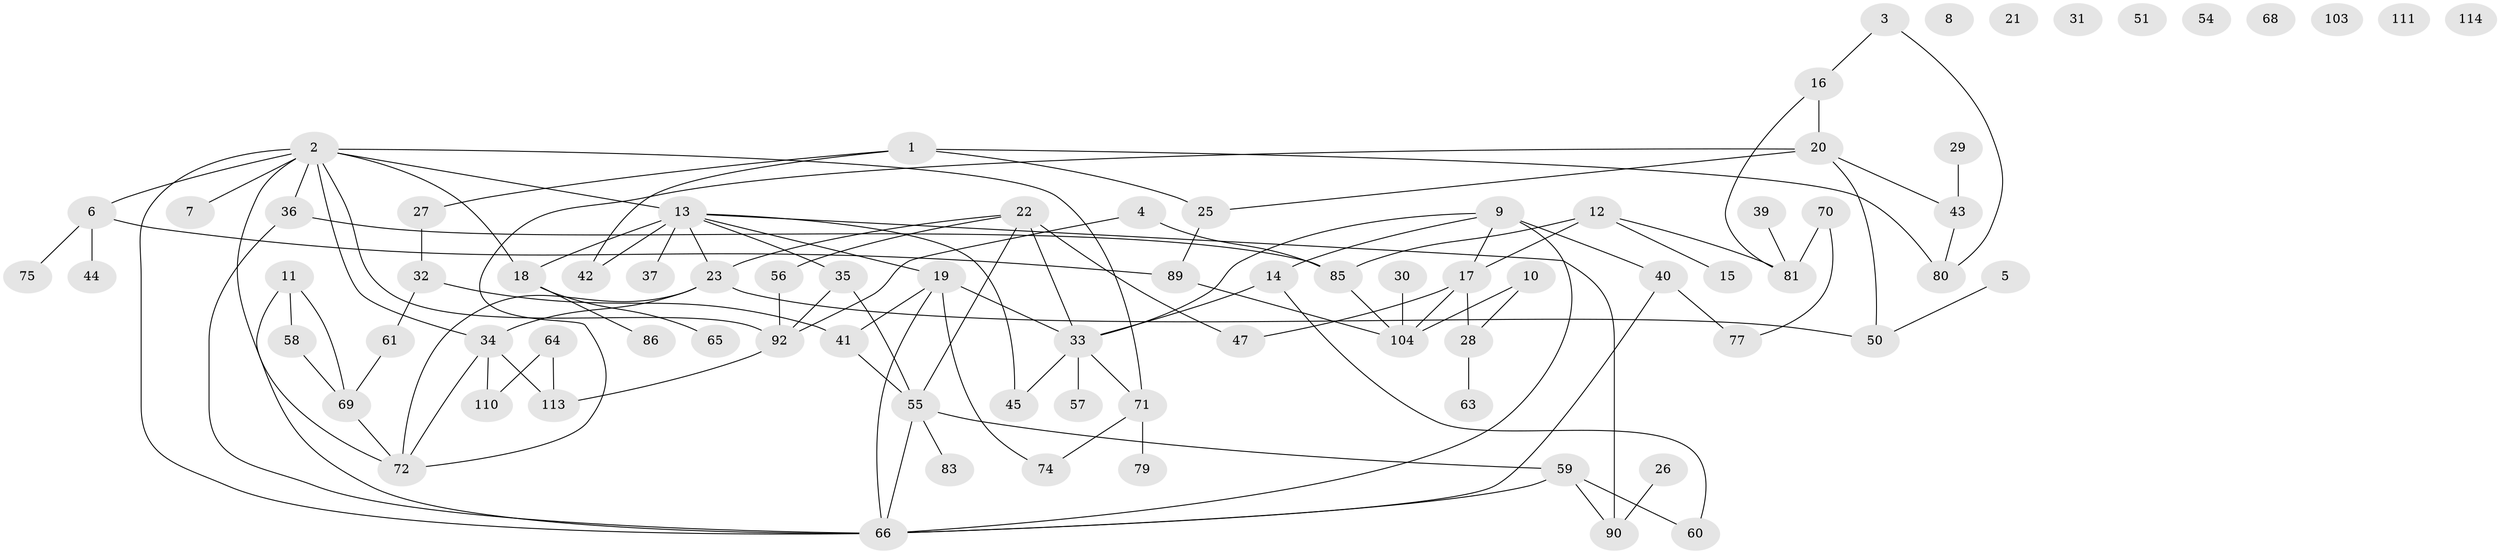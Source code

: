 // original degree distribution, {3: 0.20512820512820512, 6: 0.05128205128205128, 1: 0.23076923076923078, 5: 0.08547008547008547, 0: 0.07692307692307693, 2: 0.2222222222222222, 4: 0.11965811965811966, 7: 0.008547008547008548}
// Generated by graph-tools (version 1.1) at 2025/16/03/04/25 18:16:37]
// undirected, 81 vertices, 111 edges
graph export_dot {
graph [start="1"]
  node [color=gray90,style=filled];
  1 [super="+62"];
  2 [super="+88+105"];
  3 [super="+112"];
  4 [super="+98"];
  5;
  6 [super="+38"];
  7;
  8;
  9 [super="+87"];
  10;
  11 [super="+108"];
  12;
  13 [super="+73+97"];
  14 [super="+67"];
  15;
  16;
  17 [super="+24"];
  18;
  19 [super="+46"];
  20 [super="+49"];
  21;
  22;
  23 [super="+48"];
  25 [super="+53"];
  26;
  27;
  28 [super="+94"];
  29;
  30;
  31;
  32;
  33 [super="+101"];
  34;
  35;
  36;
  37 [super="+52"];
  39;
  40;
  41;
  42;
  43 [super="+99+109"];
  44;
  45;
  47;
  50;
  51;
  54;
  55 [super="+95"];
  56;
  57;
  58;
  59 [super="+91+76"];
  60;
  61 [super="+93"];
  63;
  64;
  65;
  66 [super="+78"];
  68;
  69 [super="+96"];
  70;
  71;
  72 [super="+84"];
  74;
  75;
  77;
  79;
  80;
  81 [super="+82+102"];
  83;
  85;
  86;
  89;
  90 [super="+106"];
  92;
  103;
  104 [super="+117"];
  110;
  111;
  113 [super="+115"];
  114;
  1 -- 27;
  1 -- 42;
  1 -- 80;
  1 -- 25;
  2 -- 34;
  2 -- 36;
  2 -- 66;
  2 -- 71;
  2 -- 18;
  2 -- 6;
  2 -- 72;
  2 -- 92;
  2 -- 7;
  2 -- 13;
  3 -- 16;
  3 -- 80;
  4 -- 85;
  4 -- 92;
  5 -- 50;
  6 -- 44;
  6 -- 75;
  6 -- 89;
  9 -- 40 [weight=2];
  9 -- 14;
  9 -- 33;
  9 -- 66;
  9 -- 17;
  10 -- 104;
  10 -- 28;
  11 -- 58;
  11 -- 66;
  11 -- 69;
  12 -- 15;
  12 -- 17;
  12 -- 81;
  12 -- 85;
  13 -- 18;
  13 -- 19;
  13 -- 23;
  13 -- 90;
  13 -- 37 [weight=2];
  13 -- 35;
  13 -- 42;
  13 -- 45;
  14 -- 60;
  14 -- 33;
  16 -- 20;
  16 -- 81;
  17 -- 47;
  17 -- 28;
  17 -- 104;
  18 -- 65;
  18 -- 86;
  19 -- 41;
  19 -- 66;
  19 -- 33;
  19 -- 74;
  20 -- 50;
  20 -- 72;
  20 -- 43;
  20 -- 25;
  22 -- 33;
  22 -- 47;
  22 -- 55;
  22 -- 56;
  22 -- 23;
  23 -- 34;
  23 -- 50;
  23 -- 72;
  25 -- 89;
  26 -- 90;
  27 -- 32;
  28 -- 63;
  29 -- 43;
  30 -- 104;
  32 -- 41;
  32 -- 61;
  33 -- 57;
  33 -- 71;
  33 -- 45;
  34 -- 72;
  34 -- 110;
  34 -- 113;
  35 -- 92;
  35 -- 55;
  36 -- 66;
  36 -- 85;
  39 -- 81;
  40 -- 77;
  40 -- 66;
  41 -- 55;
  43 -- 80;
  55 -- 59;
  55 -- 83;
  55 -- 66;
  56 -- 92;
  58 -- 69;
  59 -- 60;
  59 -- 90;
  59 -- 66;
  61 -- 69;
  64 -- 110;
  64 -- 113;
  69 -- 72;
  70 -- 77;
  70 -- 81;
  71 -- 74;
  71 -- 79;
  85 -- 104;
  89 -- 104;
  92 -- 113;
}
